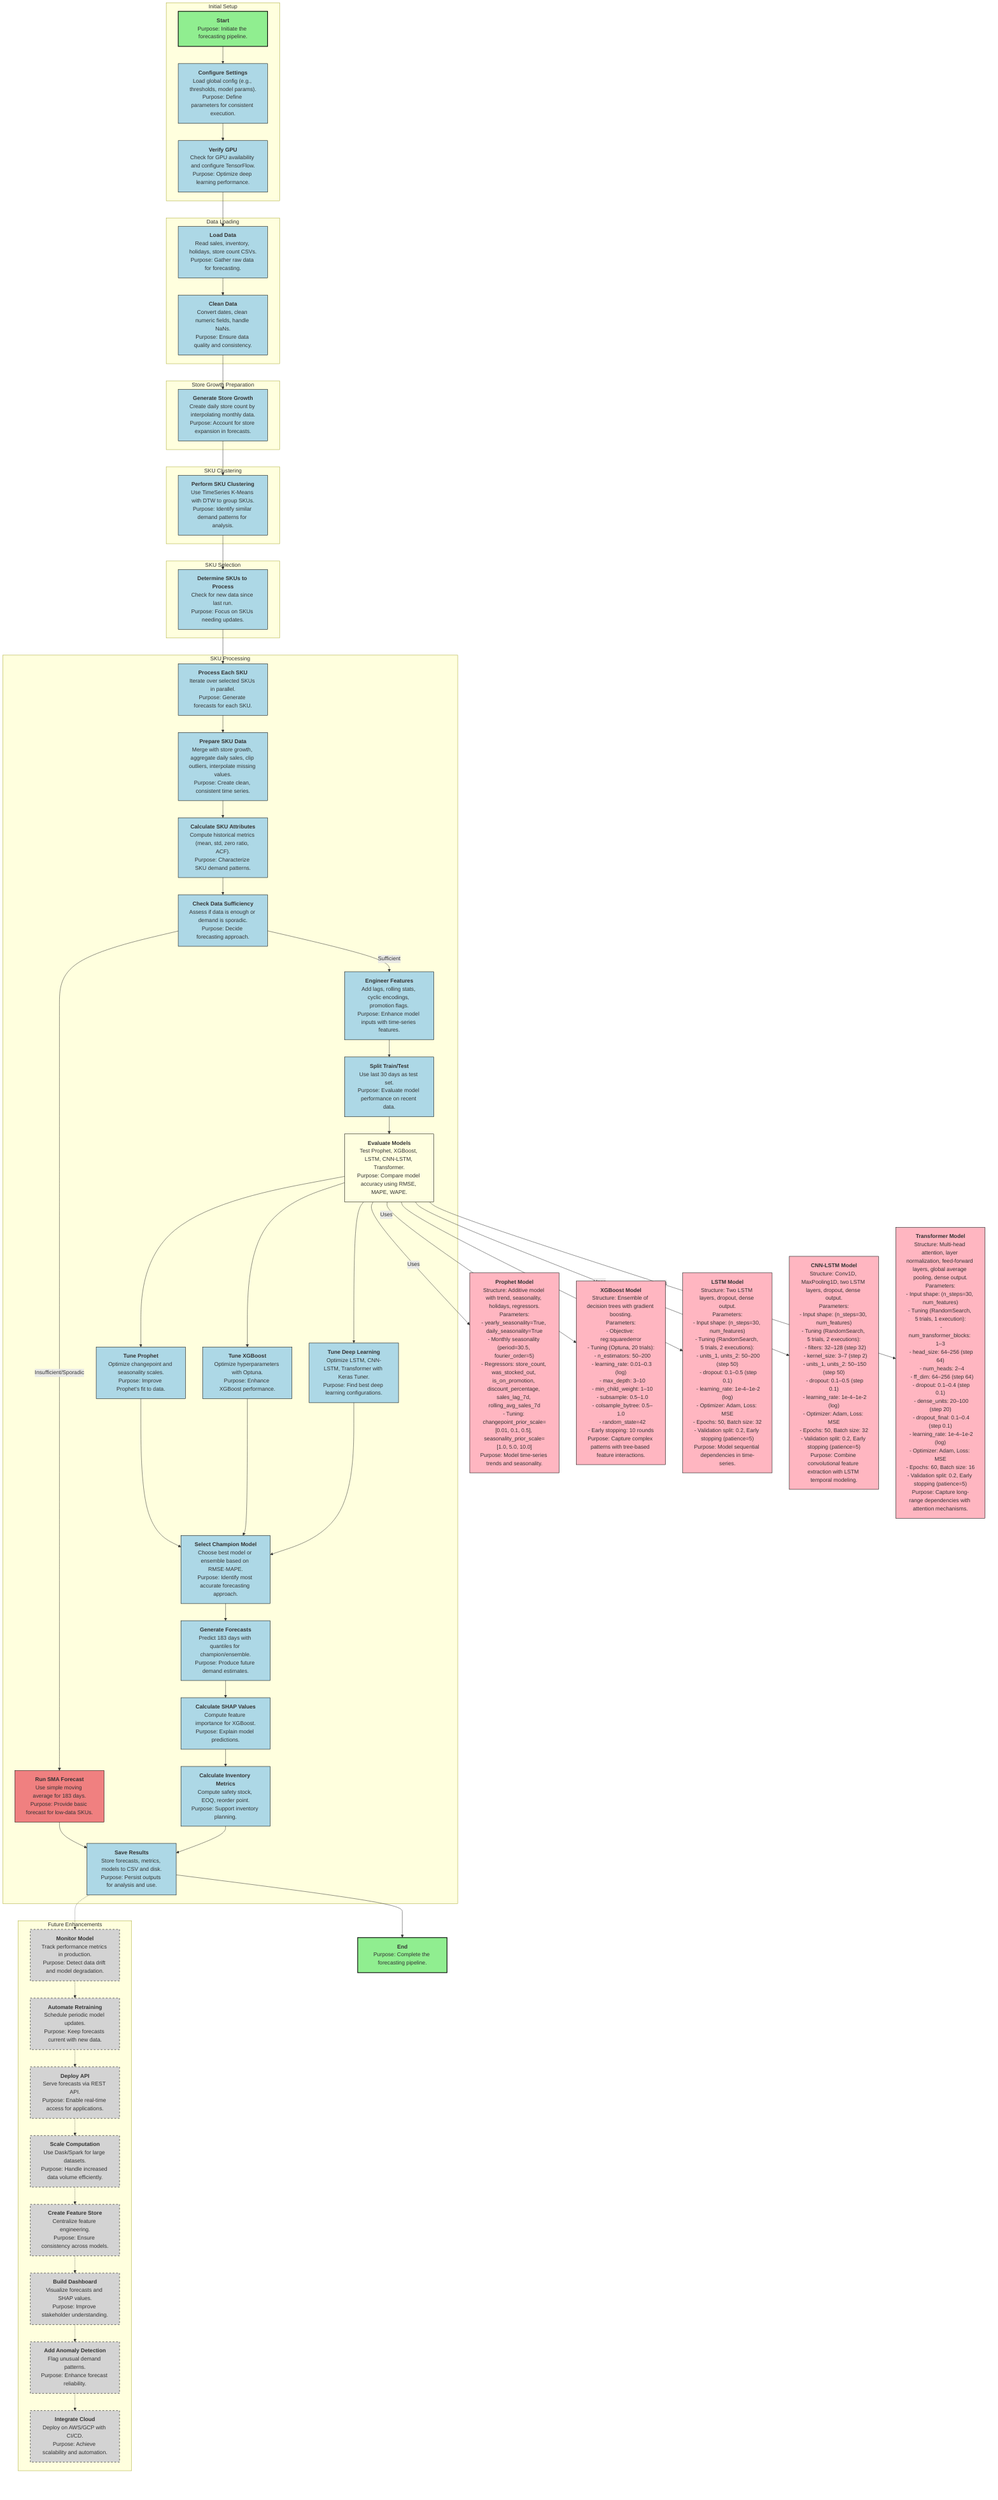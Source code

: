 graph TD
    subgraph Initial Setup
        A["<b>Start</b><br>Purpose: Initiate the forecasting pipeline."] --> B["<b>Configure Settings</b><br>Load global config (e.g., thresholds, model params).<br>Purpose: Define parameters for consistent execution."]
        B --> C["<b>Verify GPU</b><br>Check for GPU availability and configure TensorFlow.<br>Purpose: Optimize deep learning performance."]
    end

    subgraph Data Loading
        C --> D["<b>Load Data</b><br>Read sales, inventory, holidays, store count CSVs.<br>Purpose: Gather raw data for forecasting."]
        D --> E["<b>Clean Data</b><br>Convert dates, clean numeric fields, handle NaNs.<br>Purpose: Ensure data quality and consistency."]
    end

    subgraph Store Growth Preparation
        E --> F["<b>Generate Store Growth</b><br>Create daily store count by interpolating monthly data.<br>Purpose: Account for store expansion in forecasts."]
    end

    subgraph SKU Clustering
        F --> G["<b>Perform SKU Clustering</b><br>Use TimeSeries K-Means with DTW to group SKUs.<br>Purpose: Identify similar demand patterns for analysis."]
    end

    subgraph SKU Selection
        G --> H["<b>Determine SKUs to Process</b><br>Check for new data since last run.<br>Purpose: Focus on SKUs needing updates."]
    end

    subgraph SKU Processing
        H --> I["<b>Process Each SKU</b><br>Iterate over selected SKUs in parallel.<br>Purpose: Generate forecasts for each SKU."]
        I --> J["<b>Prepare SKU Data</b><br>Merge with store growth, aggregate daily sales, clip outliers, interpolate missing values.<br>Purpose: Create clean, consistent time series."]
        J --> K["<b>Calculate SKU Attributes</b><br>Compute historical metrics (mean, std, zero ratio, ACF).<br>Purpose: Characterize SKU demand patterns."]
        K --> L["<b>Check Data Sufficiency</b><br>Assess if data is enough or demand is sporadic.<br>Purpose: Decide forecasting approach."]
        L -->|Insufficient/Sporadic| M["<b>Run SMA Forecast</b><br>Use simple moving average for 183 days.<br>Purpose: Provide basic forecast for low-data SKUs."]
        L -->|Sufficient| N["<b>Engineer Features</b><br>Add lags, rolling stats, cyclic encodings, promotion flags.<br>Purpose: Enhance model inputs with time-series features."]
        N --> O["<b>Split Train/Test</b><br>Use last 30 days as test set.<br>Purpose: Evaluate model performance on recent data."]
        O --> P["<b>Evaluate Models</b><br>Test Prophet, XGBoost, LSTM, CNN-LSTM, Transformer.<br>Purpose: Compare model accuracy using RMSE, MAPE, WAPE."]
        P --> Q["<b>Tune Prophet</b><br>Optimize changepoint and seasonality scales.<br>Purpose: Improve Prophet's fit to data."]
        P --> R["<b>Tune XGBoost</b><br>Optimize hyperparameters with Optuna.<br>Purpose: Enhance XGBoost performance."]
        P --> S["<b>Tune Deep Learning</b><br>Optimize LSTM, CNN-LSTM, Transformer with Keras Tuner.<br>Purpose: Find best deep learning configurations."]
        Q --> T["<b>Select Champion Model</b><br>Choose best model or ensemble based on RMSE·MAPE.<br>Purpose: Identify most accurate forecasting approach."]
        R --> T
        S --> T
        T --> U["<b>Generate Forecasts</b><br>Predict 183 days with quantiles for champion/ensemble.<br>Purpose: Produce future demand estimates."]
        U --> V["<b>Calculate SHAP Values</b><br>Compute feature importance for XGBoost.<br>Purpose: Explain model predictions."]
        V --> W["<b>Calculate Inventory Metrics</b><br>Compute safety stock, EOQ, reorder point.<br>Purpose: Support inventory planning."]
        W --> X["<b>Save Results</b><br>Store forecasts, metrics, models to CSV and disk.<br>Purpose: Persist outputs for analysis and use."]
        M --> X
    end

    subgraph Future Enhancements
        X -.-> Y["<b>Monitor Model</b><br>Track performance metrics in production.<br>Purpose: Detect data drift and model degradation."]
        Y -.-> Z["<b>Automate Retraining</b><br>Schedule periodic model updates.<br>Purpose: Keep forecasts current with new data."]
        Z -.-> AA["<b>Deploy API</b><br>Serve forecasts via REST API.<br>Purpose: Enable real-time access for applications."]
        AA -.-> AB["<b>Scale Computation</b><br>Use Dask/Spark for large datasets.<br>Purpose: Handle increased data volume efficiently."]
        AB -.-> AC["<b>Create Feature Store</b><br>Centralize feature engineering.<br>Purpose: Ensure consistency across models."]
        AC -.-> AD["<b>Build Dashboard</b><br>Visualize forecasts and SHAP values.<br>Purpose: Improve stakeholder understanding."]
        AD -.-> AE["<b>Add Anomaly Detection</b><br>Flag unusual demand patterns.<br>Purpose: Enhance forecast reliability."]
        AE -.-> AF["<b>Integrate Cloud</b><br>Deploy on AWS/GCP with CI/CD.<br>Purpose: Achieve scalability and automation."]
    end

    X --> AG["<b>End</b><br>Purpose: Complete the forecasting pipeline."]

    %% Model Subgraphs
    P -->|Uses| ProphetModel["<b>Prophet Model</b><br>Structure: Additive model with trend, seasonality, holidays, regressors.<br>Parameters:<br>- yearly_seasonality=True, daily_seasonality=True<br>- Monthly seasonality (period=30.5, fourier_order=5)<br>- Regressors: store_count, was_stocked_out, is_on_promotion, discount_percentage, sales_lag_7d, rolling_avg_sales_7d<br>- Tuning: changepoint_prior_scale=[0.01, 0.1, 0.5], seasonality_prior_scale=[1.0, 5.0, 10.0]<br>Purpose: Model time-series trends and seasonality."]
    P -->|Uses| XGBoostModel["<b>XGBoost Model</b><br>Structure: Ensemble of decision trees with gradient boosting.<br>Parameters:<br>- Objective: reg:squarederror<br>- Tuning (Optuna, 20 trials):<br>  - n_estimators: 50–200<br>  - learning_rate: 0.01–0.3 (log)<br>  - max_depth: 3–10<br>  - min_child_weight: 1–10<br>  - subsample: 0.5–1.0<br>  - colsample_bytree: 0.5–1.0<br>  - random_state=42<br>- Early stopping: 10 rounds<br>Purpose: Capture complex patterns with tree-based feature interactions."]
    P -->|Uses| LSTMModel["<b>LSTM Model</b><br>Structure: Two LSTM layers, dropout, dense output.<br>Parameters:<br>- Input shape: (n_steps=30, num_features)<br>- Tuning (RandomSearch, 5 trials, 2 executions):<br>  - units_1, units_2: 50–200 (step 50)<br>  - dropout: 0.1–0.5 (step 0.1)<br>  - learning_rate: 1e-4–1e-2 (log)<br>- Optimizer: Adam, Loss: MSE<br>- Epochs: 50, Batch size: 32<br>- Validation split: 0.2, Early stopping (patience=5)<br>Purpose: Model sequential dependencies in time-series."]
    P -->|Uses| CNNLSTMModel["<b>CNN-LSTM Model</b><br>Structure: Conv1D, MaxPooling1D, two LSTM layers, dropout, dense output.<br>Parameters:<br>- Input shape: (n_steps=30, num_features)<br>- Tuning (RandomSearch, 5 trials, 2 executions):<br>  - filters: 32–128 (step 32)<br>  - kernel_size: 3–7 (step 2)<br>  - units_1, units_2: 50–150 (step 50)<br>  - dropout: 0.1–0.5 (step 0.1)<br>  - learning_rate: 1e-4–1e-2 (log)<br>- Optimizer: Adam, Loss: MSE<br>- Epochs: 50, Batch size: 32<br>- Validation split: 0.2, Early stopping (patience=5)<br>Purpose: Combine convolutional feature extraction with LSTM temporal modeling."]
    P -->|Uses| TransformerModel["<b>Transformer Model</b><br>Structure: Multi-head attention, layer normalization, feed-forward layers, global average pooling, dense output.<br>Parameters:<br>- Input shape: (n_steps=30, num_features)<br>- Tuning (RandomSearch, 5 trials, 1 execution):<br>  - num_transformer_blocks: 1–3<br>  - head_size: 64–256 (step 64)<br>  - num_heads: 2–4<br>  - ff_dim: 64–256 (step 64)<br>  - dropout: 0.1–0.4 (step 0.1)<br>  - dense_units: 20–100 (step 20)<br>  - dropout_final: 0.1–0.4 (step 0.1)<br>  - learning_rate: 1e-4–1e-2 (log)<br>- Optimizer: Adam, Loss: MSE<br>- Epochs: 60, Batch size: 16<br>- Validation split: 0.2, Early stopping (patience=5)<br>Purpose: Capture long-range dependencies with attention mechanisms."]

    classDef startEnd fill:#90EE90,stroke:#000,stroke-width:2px;
    classDef process fill:#ADD8E6,stroke:#000,stroke-width:1px;
    classDef sma fill:#F08080,stroke:#000,stroke-width:1px;
    classDef eval fill:#FFFFE0,stroke:#000,stroke-width:1px;
    classDef future fill:#D3D3D3,stroke:#000,stroke-dasharray:5,5;
    classDef model fill:#FFB6C1,stroke:#000,stroke-width:1px;
    class A,AG startEnd;
    class B,C,D,E,F,G,H,I,J,K,L,N,O,P,Q,R,S,T,U,V,W,X process;
    class M sma;
    class P eval;
    class Y,Z,AA,AB,AC,AD,AE,AF future;
    class ProphetModel,XGBoostModel,LSTMModel,CNNLSTMModel,TransformerModel model;